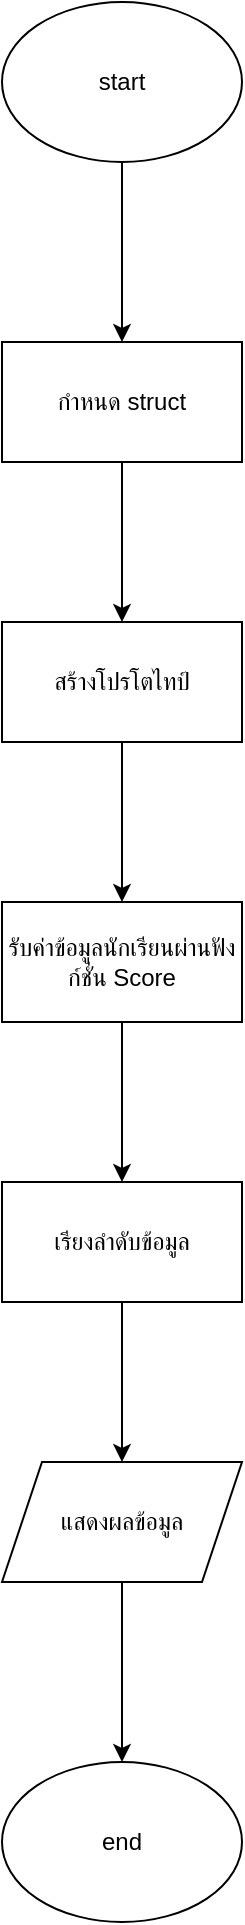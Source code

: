 <mxfile version="25.0.3">
  <diagram name="หน้า-1" id="2fP0fBzuyMVh4tQgOWYC">
    <mxGraphModel dx="1034" dy="446" grid="1" gridSize="10" guides="1" tooltips="1" connect="1" arrows="1" fold="1" page="1" pageScale="1" pageWidth="827" pageHeight="1169" math="0" shadow="0">
      <root>
        <mxCell id="0" />
        <mxCell id="1" parent="0" />
        <mxCell id="C89_MKraMe-99a8Fj606-11" value="" style="edgeStyle=orthogonalEdgeStyle;rounded=0;orthogonalLoop=1;jettySize=auto;html=1;" edge="1" parent="1" source="C89_MKraMe-99a8Fj606-1" target="C89_MKraMe-99a8Fj606-10">
          <mxGeometry relative="1" as="geometry" />
        </mxCell>
        <mxCell id="C89_MKraMe-99a8Fj606-1" value="start" style="ellipse;whiteSpace=wrap;html=1;" vertex="1" parent="1">
          <mxGeometry x="354" y="80" width="120" height="80" as="geometry" />
        </mxCell>
        <mxCell id="C89_MKraMe-99a8Fj606-13" value="" style="edgeStyle=orthogonalEdgeStyle;rounded=0;orthogonalLoop=1;jettySize=auto;html=1;" edge="1" parent="1" source="C89_MKraMe-99a8Fj606-10" target="C89_MKraMe-99a8Fj606-12">
          <mxGeometry relative="1" as="geometry" />
        </mxCell>
        <mxCell id="C89_MKraMe-99a8Fj606-10" value="กำหนด struct" style="whiteSpace=wrap;html=1;" vertex="1" parent="1">
          <mxGeometry x="354" y="250" width="120" height="60" as="geometry" />
        </mxCell>
        <mxCell id="C89_MKraMe-99a8Fj606-15" value="" style="edgeStyle=orthogonalEdgeStyle;rounded=0;orthogonalLoop=1;jettySize=auto;html=1;" edge="1" parent="1" source="C89_MKraMe-99a8Fj606-12" target="C89_MKraMe-99a8Fj606-14">
          <mxGeometry relative="1" as="geometry" />
        </mxCell>
        <mxCell id="C89_MKraMe-99a8Fj606-12" value="สร้างโปรโตไทป์" style="whiteSpace=wrap;html=1;" vertex="1" parent="1">
          <mxGeometry x="354" y="390" width="120" height="60" as="geometry" />
        </mxCell>
        <mxCell id="C89_MKraMe-99a8Fj606-17" value="" style="edgeStyle=orthogonalEdgeStyle;rounded=0;orthogonalLoop=1;jettySize=auto;html=1;" edge="1" parent="1" source="C89_MKraMe-99a8Fj606-14" target="C89_MKraMe-99a8Fj606-16">
          <mxGeometry relative="1" as="geometry" />
        </mxCell>
        <mxCell id="C89_MKraMe-99a8Fj606-14" value="รับค่าข้อมูลนักเรียนผ่านฟังก์ชั่น Score" style="whiteSpace=wrap;html=1;" vertex="1" parent="1">
          <mxGeometry x="354" y="530" width="120" height="60" as="geometry" />
        </mxCell>
        <mxCell id="C89_MKraMe-99a8Fj606-19" value="" style="edgeStyle=orthogonalEdgeStyle;rounded=0;orthogonalLoop=1;jettySize=auto;html=1;" edge="1" parent="1" source="C89_MKraMe-99a8Fj606-16" target="C89_MKraMe-99a8Fj606-18">
          <mxGeometry relative="1" as="geometry" />
        </mxCell>
        <mxCell id="C89_MKraMe-99a8Fj606-16" value="เรียงลำดับข้อมูล" style="whiteSpace=wrap;html=1;" vertex="1" parent="1">
          <mxGeometry x="354" y="670" width="120" height="60" as="geometry" />
        </mxCell>
        <mxCell id="C89_MKraMe-99a8Fj606-21" value="" style="edgeStyle=orthogonalEdgeStyle;rounded=0;orthogonalLoop=1;jettySize=auto;html=1;" edge="1" parent="1" source="C89_MKraMe-99a8Fj606-18" target="C89_MKraMe-99a8Fj606-20">
          <mxGeometry relative="1" as="geometry" />
        </mxCell>
        <mxCell id="C89_MKraMe-99a8Fj606-18" value="แสดงผลข้อมูล" style="shape=parallelogram;perimeter=parallelogramPerimeter;whiteSpace=wrap;html=1;fixedSize=1;" vertex="1" parent="1">
          <mxGeometry x="354" y="810" width="120" height="60" as="geometry" />
        </mxCell>
        <mxCell id="C89_MKraMe-99a8Fj606-20" value="end" style="ellipse;whiteSpace=wrap;html=1;" vertex="1" parent="1">
          <mxGeometry x="354" y="960" width="120" height="80" as="geometry" />
        </mxCell>
      </root>
    </mxGraphModel>
  </diagram>
</mxfile>
